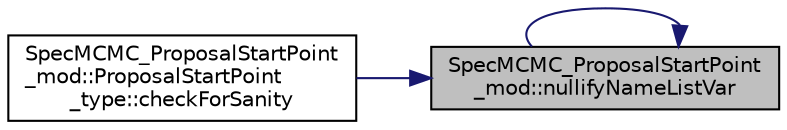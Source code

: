 digraph "SpecMCMC_ProposalStartPoint_mod::nullifyNameListVar"
{
 // LATEX_PDF_SIZE
  edge [fontname="Helvetica",fontsize="10",labelfontname="Helvetica",labelfontsize="10"];
  node [fontname="Helvetica",fontsize="10",shape=record];
  rankdir="RL";
  Node1 [label="SpecMCMC_ProposalStartPoint\l_mod::nullifyNameListVar",height=0.2,width=0.4,color="black", fillcolor="grey75", style="filled", fontcolor="black",tooltip=" "];
  Node1 -> Node2 [dir="back",color="midnightblue",fontsize="10",style="solid",fontname="Helvetica"];
  Node2 [label="SpecMCMC_ProposalStartPoint\l_mod::ProposalStartPoint\l_type::checkForSanity",height=0.2,width=0.4,color="black", fillcolor="white", style="filled",URL="$structSpecMCMC__ProposalStartPoint__mod_1_1ProposalStartPoint__type.html#a8bcfa4c3cffba7ea246b7985025c8575",tooltip=" "];
  Node1 -> Node1 [dir="back",color="midnightblue",fontsize="10",style="solid",fontname="Helvetica"];
}
